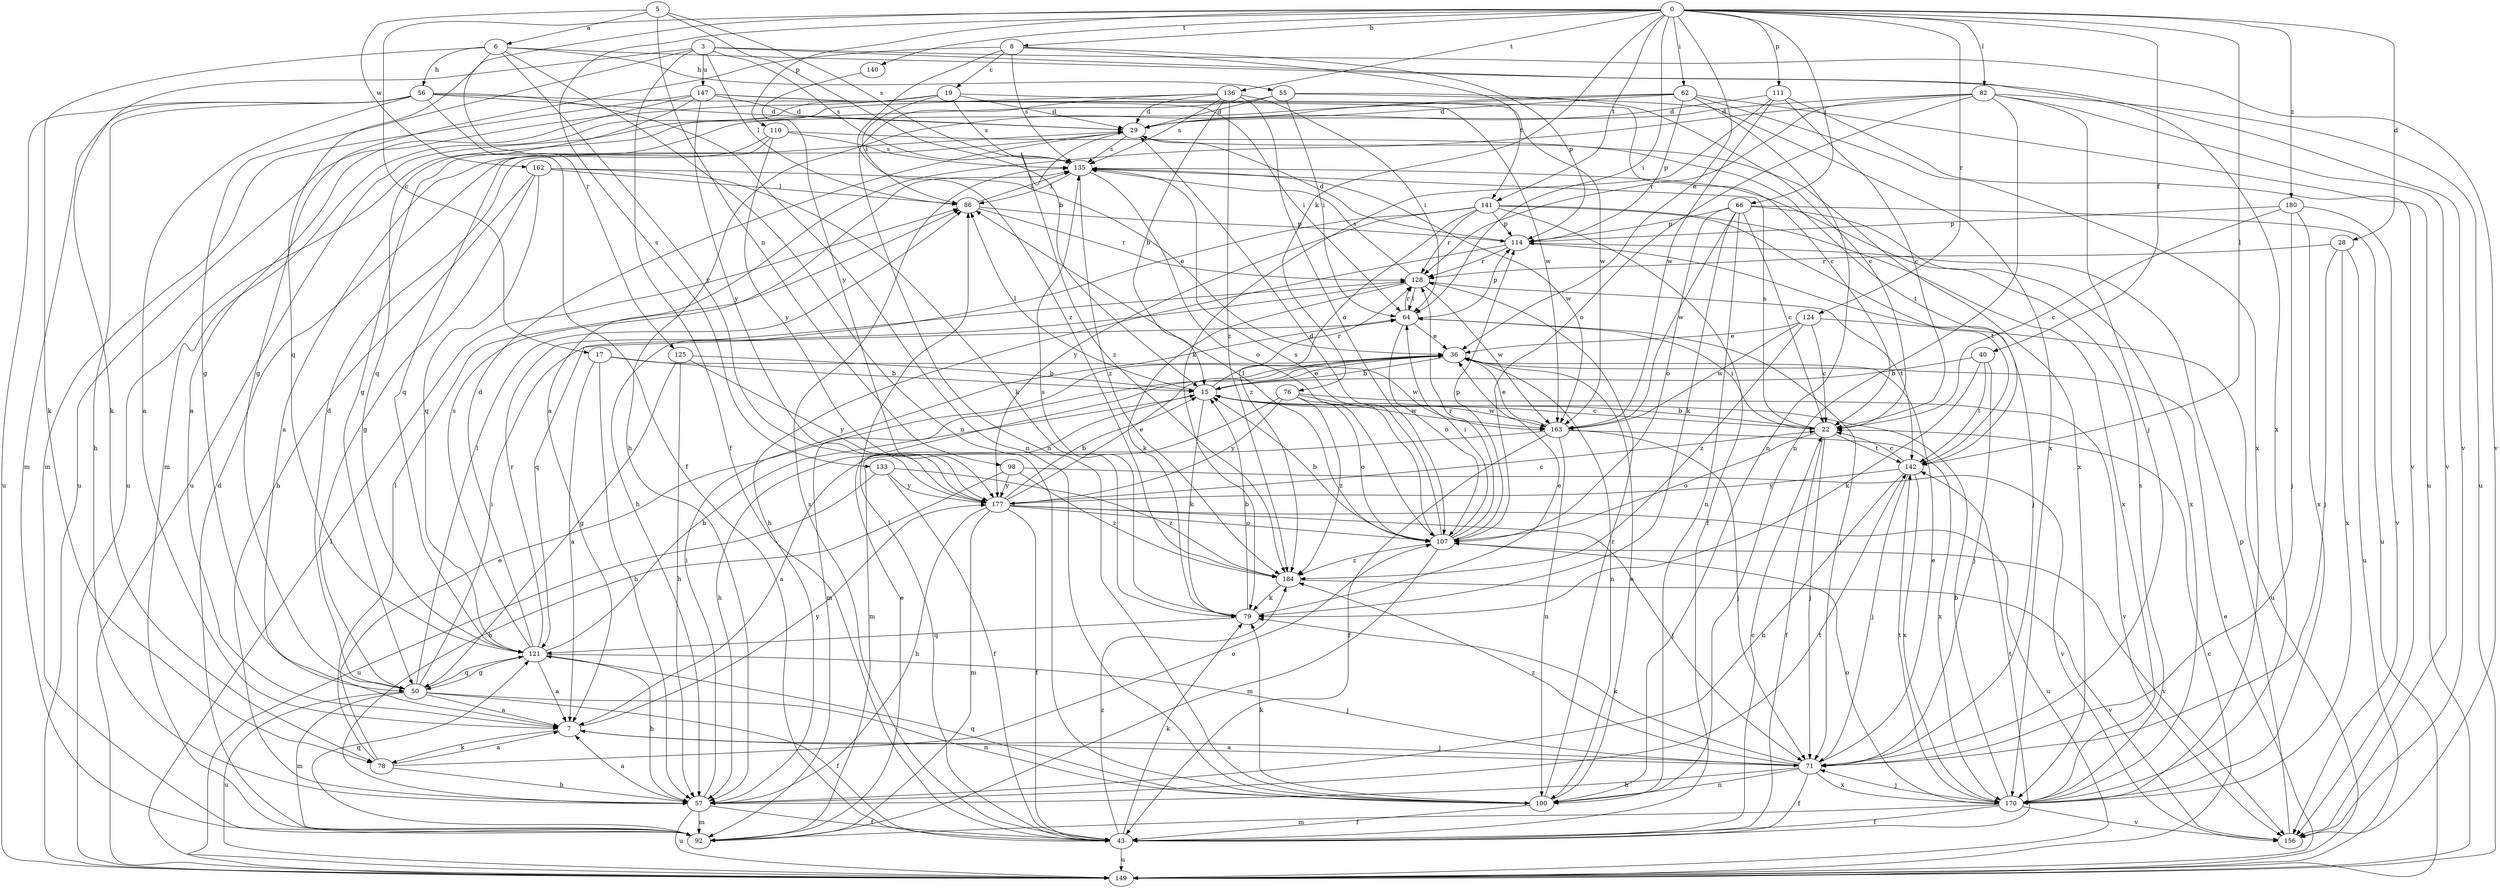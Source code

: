 strict digraph  {
0;
3;
5;
6;
7;
8;
15;
17;
19;
22;
28;
29;
36;
40;
43;
50;
55;
56;
57;
62;
64;
66;
71;
76;
78;
79;
82;
86;
92;
98;
100;
107;
110;
111;
114;
121;
124;
125;
128;
133;
135;
136;
140;
141;
142;
147;
149;
156;
162;
163;
170;
177;
180;
184;
0 -> 8  [label=b];
0 -> 17  [label=c];
0 -> 28  [label=d];
0 -> 36  [label=e];
0 -> 40  [label=f];
0 -> 62  [label=i];
0 -> 64  [label=i];
0 -> 66  [label=j];
0 -> 76  [label=k];
0 -> 82  [label=l];
0 -> 110  [label=p];
0 -> 111  [label=p];
0 -> 124  [label=r];
0 -> 125  [label=r];
0 -> 133  [label=s];
0 -> 136  [label=t];
0 -> 140  [label=t];
0 -> 141  [label=t];
0 -> 180  [label=z];
0 -> 142  [label=l];
3 -> 43  [label=f];
3 -> 50  [label=g];
3 -> 78  [label=k];
3 -> 86  [label=l];
3 -> 135  [label=s];
3 -> 147  [label=u];
3 -> 156  [label=v];
3 -> 170  [label=x];
5 -> 6  [label=a];
5 -> 15  [label=b];
5 -> 98  [label=n];
5 -> 135  [label=s];
5 -> 162  [label=w];
6 -> 55  [label=h];
6 -> 56  [label=h];
6 -> 78  [label=k];
6 -> 100  [label=n];
6 -> 121  [label=q];
6 -> 156  [label=v];
6 -> 177  [label=y];
7 -> 71  [label=j];
7 -> 78  [label=k];
7 -> 177  [label=y];
8 -> 19  [label=c];
8 -> 50  [label=g];
8 -> 114  [label=p];
8 -> 135  [label=s];
8 -> 141  [label=t];
8 -> 184  [label=z];
15 -> 22  [label=c];
15 -> 36  [label=e];
15 -> 79  [label=k];
15 -> 86  [label=l];
15 -> 92  [label=m];
15 -> 128  [label=r];
15 -> 163  [label=w];
17 -> 7  [label=a];
17 -> 15  [label=b];
17 -> 57  [label=h];
17 -> 163  [label=w];
19 -> 29  [label=d];
19 -> 86  [label=l];
19 -> 92  [label=m];
19 -> 135  [label=s];
19 -> 149  [label=u];
19 -> 163  [label=w];
22 -> 15  [label=b];
22 -> 43  [label=f];
22 -> 64  [label=i];
22 -> 71  [label=j];
22 -> 107  [label=o];
22 -> 135  [label=s];
22 -> 142  [label=t];
28 -> 71  [label=j];
28 -> 128  [label=r];
28 -> 149  [label=u];
28 -> 170  [label=x];
29 -> 135  [label=s];
29 -> 142  [label=t];
29 -> 184  [label=z];
36 -> 15  [label=b];
36 -> 92  [label=m];
36 -> 100  [label=n];
40 -> 15  [label=b];
40 -> 71  [label=j];
40 -> 79  [label=k];
40 -> 142  [label=t];
43 -> 22  [label=c];
43 -> 79  [label=k];
43 -> 86  [label=l];
43 -> 135  [label=s];
43 -> 142  [label=t];
43 -> 149  [label=u];
43 -> 184  [label=z];
50 -> 7  [label=a];
50 -> 29  [label=d];
50 -> 43  [label=f];
50 -> 64  [label=i];
50 -> 86  [label=l];
50 -> 92  [label=m];
50 -> 100  [label=n];
50 -> 121  [label=q];
50 -> 149  [label=u];
55 -> 22  [label=c];
55 -> 29  [label=d];
55 -> 64  [label=i];
55 -> 149  [label=u];
55 -> 170  [label=x];
56 -> 7  [label=a];
56 -> 22  [label=c];
56 -> 29  [label=d];
56 -> 43  [label=f];
56 -> 57  [label=h];
56 -> 92  [label=m];
56 -> 100  [label=n];
56 -> 149  [label=u];
57 -> 7  [label=a];
57 -> 43  [label=f];
57 -> 64  [label=i];
57 -> 92  [label=m];
57 -> 142  [label=t];
57 -> 149  [label=u];
62 -> 29  [label=d];
62 -> 50  [label=g];
62 -> 57  [label=h];
62 -> 100  [label=n];
62 -> 114  [label=p];
62 -> 149  [label=u];
62 -> 170  [label=x];
64 -> 36  [label=e];
64 -> 71  [label=j];
64 -> 107  [label=o];
64 -> 114  [label=p];
64 -> 128  [label=r];
66 -> 22  [label=c];
66 -> 79  [label=k];
66 -> 100  [label=n];
66 -> 107  [label=o];
66 -> 114  [label=p];
66 -> 149  [label=u];
66 -> 163  [label=w];
66 -> 170  [label=x];
71 -> 7  [label=a];
71 -> 36  [label=e];
71 -> 43  [label=f];
71 -> 57  [label=h];
71 -> 79  [label=k];
71 -> 100  [label=n];
71 -> 170  [label=x];
71 -> 184  [label=z];
76 -> 57  [label=h];
76 -> 107  [label=o];
76 -> 156  [label=v];
76 -> 163  [label=w];
76 -> 177  [label=y];
76 -> 184  [label=z];
78 -> 7  [label=a];
78 -> 36  [label=e];
78 -> 57  [label=h];
78 -> 86  [label=l];
78 -> 107  [label=o];
79 -> 15  [label=b];
79 -> 36  [label=e];
79 -> 121  [label=q];
79 -> 135  [label=s];
82 -> 7  [label=a];
82 -> 29  [label=d];
82 -> 71  [label=j];
82 -> 100  [label=n];
82 -> 107  [label=o];
82 -> 128  [label=r];
82 -> 149  [label=u];
82 -> 156  [label=v];
86 -> 114  [label=p];
86 -> 128  [label=r];
86 -> 135  [label=s];
92 -> 29  [label=d];
92 -> 36  [label=e];
92 -> 121  [label=q];
98 -> 57  [label=h];
98 -> 156  [label=v];
98 -> 177  [label=y];
98 -> 184  [label=z];
100 -> 36  [label=e];
100 -> 43  [label=f];
100 -> 79  [label=k];
100 -> 121  [label=q];
100 -> 128  [label=r];
107 -> 15  [label=b];
107 -> 29  [label=d];
107 -> 64  [label=i];
107 -> 86  [label=l];
107 -> 92  [label=m];
107 -> 114  [label=p];
107 -> 128  [label=r];
107 -> 135  [label=s];
107 -> 156  [label=v];
107 -> 184  [label=z];
110 -> 7  [label=a];
110 -> 121  [label=q];
110 -> 135  [label=s];
110 -> 170  [label=x];
110 -> 177  [label=y];
111 -> 22  [label=c];
111 -> 29  [label=d];
111 -> 79  [label=k];
111 -> 156  [label=v];
111 -> 163  [label=w];
114 -> 29  [label=d];
114 -> 57  [label=h];
114 -> 71  [label=j];
114 -> 128  [label=r];
121 -> 7  [label=a];
121 -> 15  [label=b];
121 -> 29  [label=d];
121 -> 50  [label=g];
121 -> 57  [label=h];
121 -> 71  [label=j];
121 -> 128  [label=r];
121 -> 135  [label=s];
124 -> 22  [label=c];
124 -> 36  [label=e];
124 -> 149  [label=u];
124 -> 163  [label=w];
124 -> 184  [label=z];
125 -> 15  [label=b];
125 -> 50  [label=g];
125 -> 57  [label=h];
125 -> 177  [label=y];
128 -> 64  [label=i];
128 -> 79  [label=k];
128 -> 121  [label=q];
128 -> 135  [label=s];
128 -> 142  [label=t];
128 -> 163  [label=w];
133 -> 43  [label=f];
133 -> 149  [label=u];
133 -> 177  [label=y];
133 -> 184  [label=z];
135 -> 86  [label=l];
135 -> 107  [label=o];
135 -> 163  [label=w];
135 -> 184  [label=z];
136 -> 15  [label=b];
136 -> 29  [label=d];
136 -> 64  [label=i];
136 -> 100  [label=n];
136 -> 107  [label=o];
136 -> 135  [label=s];
136 -> 149  [label=u];
136 -> 184  [label=z];
140 -> 177  [label=y];
141 -> 43  [label=f];
141 -> 57  [label=h];
141 -> 114  [label=p];
141 -> 128  [label=r];
141 -> 142  [label=t];
141 -> 170  [label=x];
141 -> 177  [label=y];
141 -> 184  [label=z];
142 -> 22  [label=c];
142 -> 57  [label=h];
142 -> 71  [label=j];
142 -> 170  [label=x];
142 -> 177  [label=y];
147 -> 7  [label=a];
147 -> 29  [label=d];
147 -> 64  [label=i];
147 -> 92  [label=m];
147 -> 121  [label=q];
147 -> 163  [label=w];
147 -> 177  [label=y];
149 -> 22  [label=c];
149 -> 36  [label=e];
149 -> 86  [label=l];
156 -> 114  [label=p];
162 -> 36  [label=e];
162 -> 50  [label=g];
162 -> 57  [label=h];
162 -> 79  [label=k];
162 -> 86  [label=l];
162 -> 121  [label=q];
163 -> 7  [label=a];
163 -> 36  [label=e];
163 -> 43  [label=f];
163 -> 71  [label=j];
163 -> 100  [label=n];
163 -> 170  [label=x];
170 -> 15  [label=b];
170 -> 43  [label=f];
170 -> 71  [label=j];
170 -> 92  [label=m];
170 -> 107  [label=o];
170 -> 135  [label=s];
170 -> 142  [label=t];
170 -> 156  [label=v];
177 -> 15  [label=b];
177 -> 22  [label=c];
177 -> 36  [label=e];
177 -> 43  [label=f];
177 -> 57  [label=h];
177 -> 71  [label=j];
177 -> 92  [label=m];
177 -> 107  [label=o];
177 -> 149  [label=u];
180 -> 22  [label=c];
180 -> 71  [label=j];
180 -> 114  [label=p];
180 -> 156  [label=v];
180 -> 170  [label=x];
184 -> 79  [label=k];
184 -> 156  [label=v];
}
